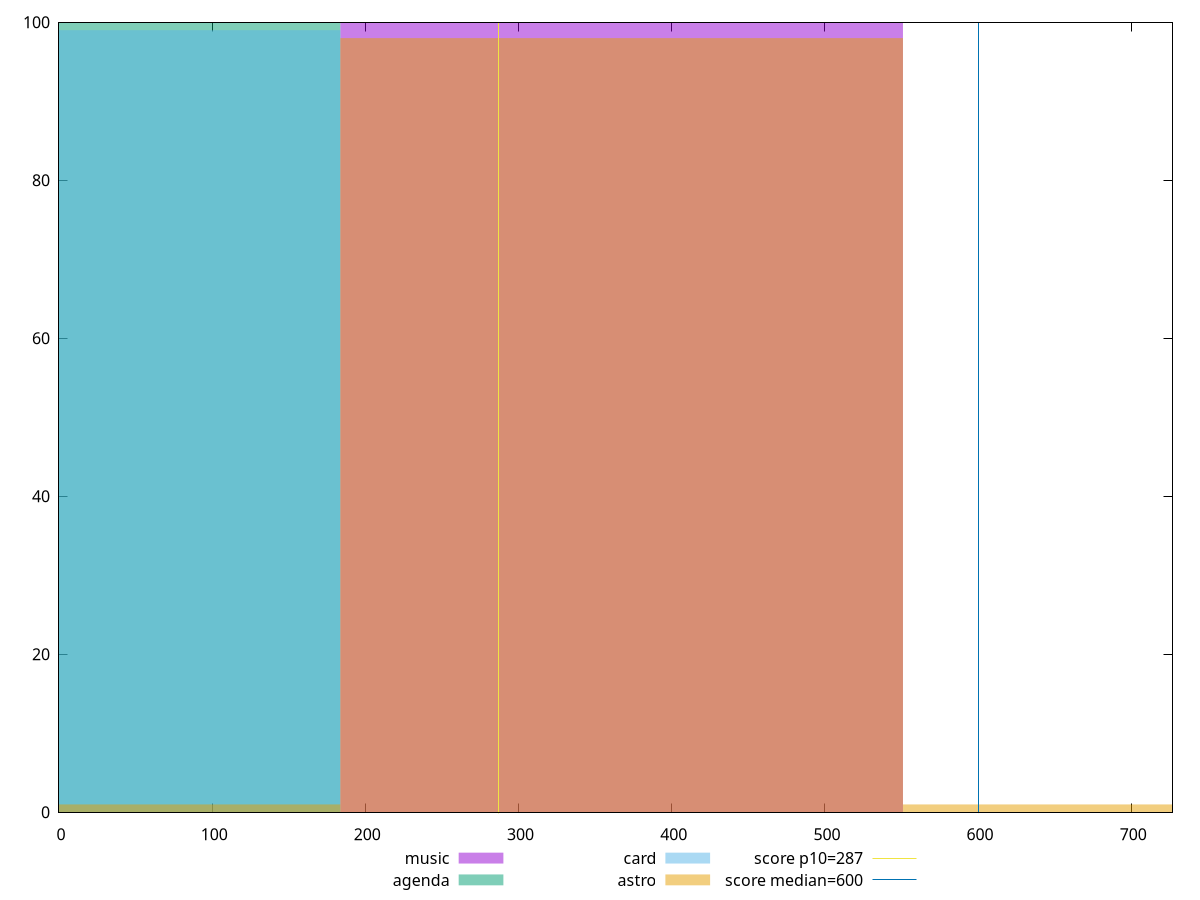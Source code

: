 reset

$music <<EOF
367.3023341395847 100
EOF

$agenda <<EOF
0 100
EOF

$card <<EOF
0 99
EOF

$astro <<EOF
734.6046682791693 1
367.3023341395847 98
0 1
EOF

set key outside below
set boxwidth 367.3023341395847
set xrange [0:726.9214999999999]
set yrange [0:100]
set trange [0:100]
set style fill transparent solid 0.5 noborder

set parametric
set terminal svg size 640, 520 enhanced background rgb 'white'
set output "reports/report_00030_2021-02-24T20-42-31.540Z/total-blocking-time/comparison/histogram/all_raw.svg"

plot $music title "music" with boxes, \
     $agenda title "agenda" with boxes, \
     $card title "card" with boxes, \
     $astro title "astro" with boxes, \
     287,t title "score p10=287", \
     600,t title "score median=600"

reset
